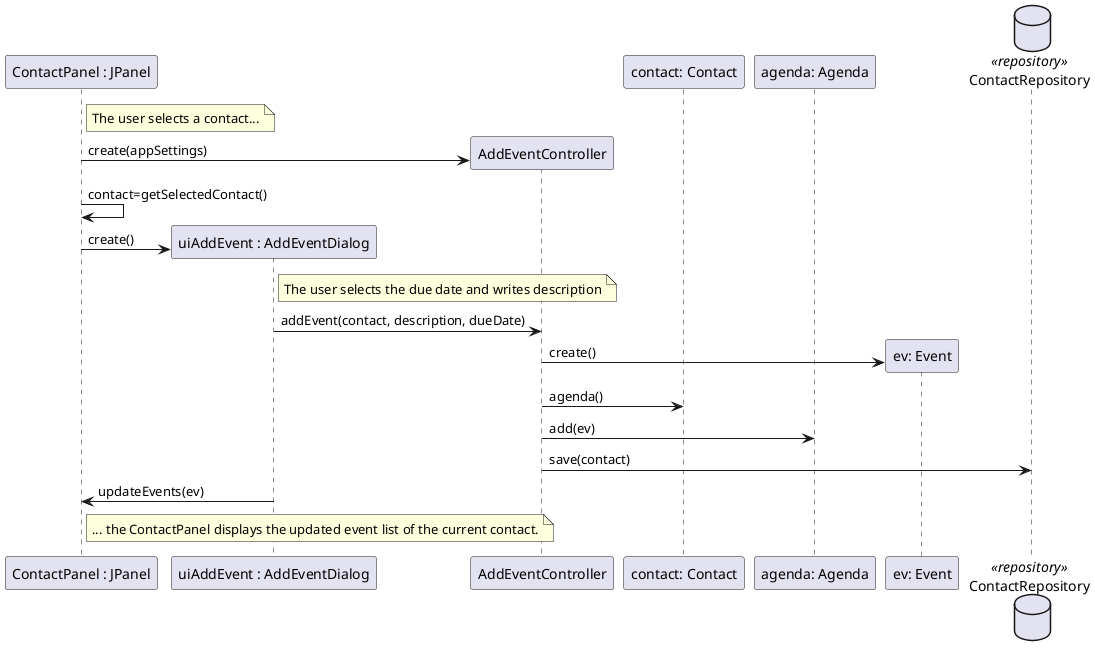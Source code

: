 @startuml core10_01_design1.png
    participant "ContactPanel : JPanel" as cp
    participant "uiAddEvent : AddEventDialog" as UIevent
    participant "AddEventController" as ctrl
    participant "contact: Contact" as contact
    participant "agenda: Agenda" as agenda
    participant "ev: Event" as event
    database ContactRepository as Repository <<repository>>

    note right of cp
        The user selects a contact...
    end note

    create cp

    create ctrl
    cp -> ctrl : create(appSettings)



    cp -> cp : contact=getSelectedContact()

    create UIevent

    cp -> UIevent : create()

    note right of UIevent
            The user selects the due date and writes description
        end note

    UIevent -> ctrl : addEvent(contact, description, dueDate)
    create event

        ctrl -> event : create()
    ctrl -> contact : agenda()
    ctrl -> agenda : add(ev)
    ctrl -> Repository : save(contact)
    UIevent -> cp : updateEvents(ev)

    note right of cp
        ... the ContactPanel displays the updated event list of the current contact.
    end note

@enduml